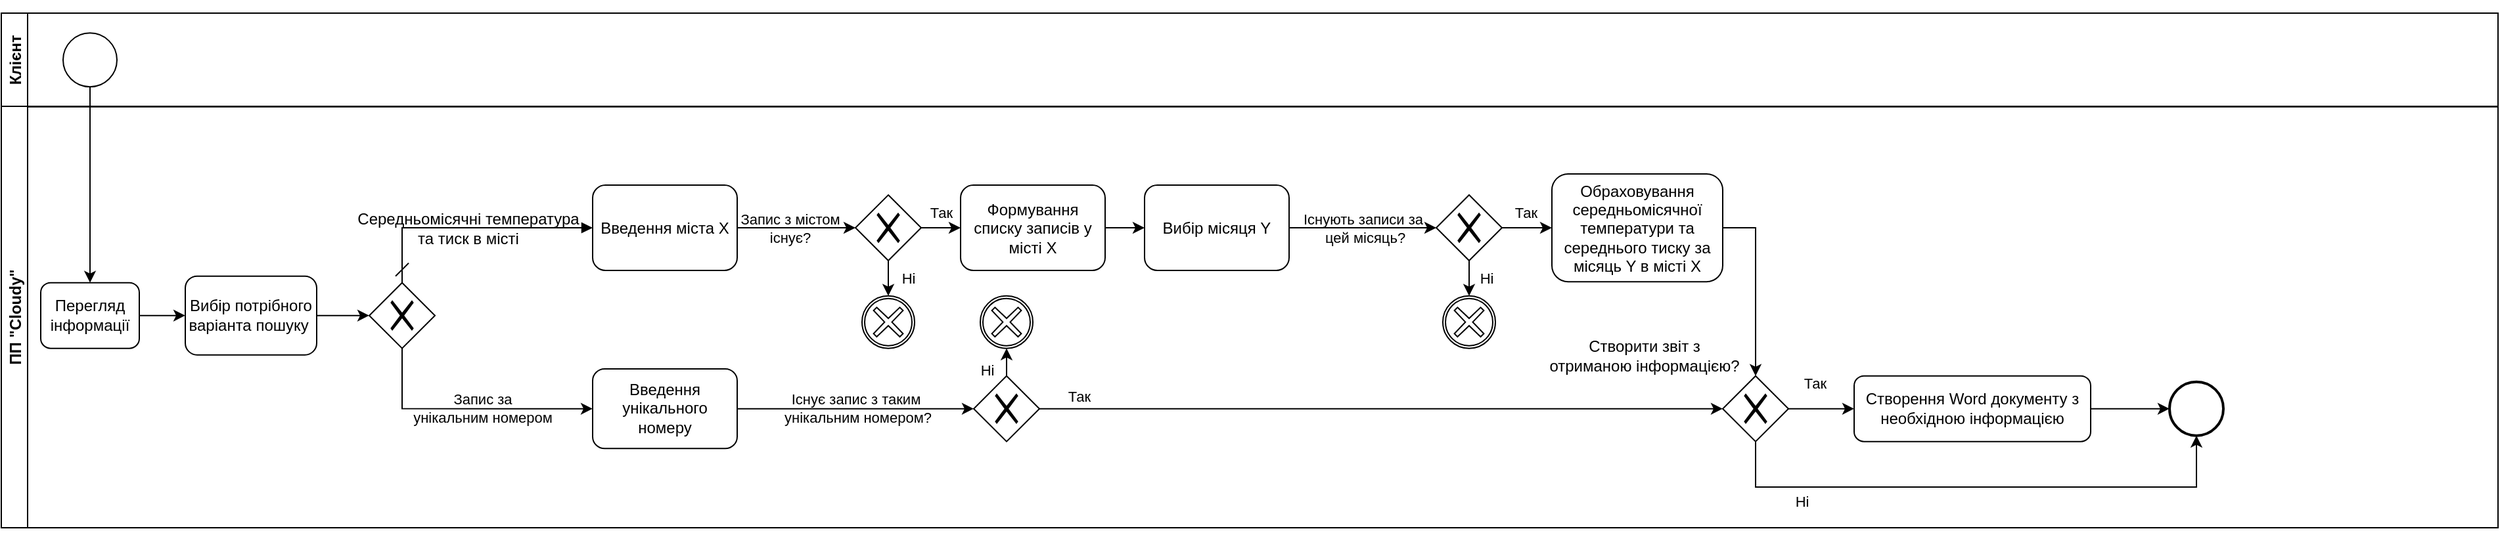 <mxfile version="13.9.9" type="device"><diagram id="jX7A7fqC59R0A6pDkDlC" name="BPMN"><mxGraphModel dx="-106" dy="633" grid="1" gridSize="10" guides="1" tooltips="1" connect="1" arrows="1" fold="1" page="1" pageScale="1" pageWidth="827" pageHeight="1169" math="0" shadow="0"><root><mxCell id="0"/><mxCell id="1" parent="0"/><mxCell id="qwL0thjTW_urgr0m1G49-43" value="" style="group" parent="1" vertex="1" connectable="0"><mxGeometry x="1060" y="1088.67" width="1900" height="420" as="geometry"/></mxCell><mxCell id="qwL0thjTW_urgr0m1G49-1" value="Клієнт" style="swimlane;startSize=20;horizontal=0;" parent="qwL0thjTW_urgr0m1G49-43" vertex="1"><mxGeometry y="9.33" width="1900" height="71.33" as="geometry"><mxRectangle x="1060" y="1090" width="30" height="60" as="alternateBounds"/></mxGeometry></mxCell><mxCell id="qwL0thjTW_urgr0m1G49-2" value="" style="ellipse;whiteSpace=wrap;html=1;aspect=fixed;" parent="qwL0thjTW_urgr0m1G49-1" vertex="1"><mxGeometry x="47" y="15.17" width="41" height="41" as="geometry"/></mxCell><mxCell id="_UHgrcl7k6KCFq1lHl16-33" value="Ні" style="edgeStyle=orthogonalEdgeStyle;rounded=0;orthogonalLoop=1;jettySize=auto;html=1;exitX=0.5;exitY=0;exitDx=0;exitDy=0;entryX=0.5;entryY=1;entryDx=0;entryDy=0;labelBackgroundColor=none;" edge="1" parent="qwL0thjTW_urgr0m1G49-43" source="_UHgrcl7k6KCFq1lHl16-13" target="_UHgrcl7k6KCFq1lHl16-14"><mxGeometry x="-0.587" y="15" relative="1" as="geometry"><mxPoint as="offset"/></mxGeometry></mxCell><mxCell id="_UHgrcl7k6KCFq1lHl16-13" value="" style="shape=mxgraph.bpmn.shape;html=1;verticalLabelPosition=bottom;labelBackgroundColor=#ffffff;verticalAlign=top;align=center;perimeter=rhombusPerimeter;background=gateway;outlineConnect=0;outline=none;symbol=exclusiveGw;" vertex="1" parent="qwL0thjTW_urgr0m1G49-43"><mxGeometry x="740" y="285.67" width="50" height="50" as="geometry"/></mxCell><mxCell id="_UHgrcl7k6KCFq1lHl16-14" value="" style="shape=mxgraph.bpmn.shape;html=1;verticalLabelPosition=bottom;labelBackgroundColor=#ffffff;verticalAlign=top;align=center;perimeter=ellipsePerimeter;outlineConnect=0;outline=boundInt;symbol=cancel;" vertex="1" parent="qwL0thjTW_urgr0m1G49-43"><mxGeometry x="745" y="224.67" width="40" height="40" as="geometry"/></mxCell><mxCell id="_UHgrcl7k6KCFq1lHl16-21" value="" style="shape=mxgraph.bpmn.shape;html=1;verticalLabelPosition=bottom;labelBackgroundColor=#ffffff;verticalAlign=top;align=center;perimeter=rhombusPerimeter;background=gateway;outlineConnect=0;outline=none;symbol=exclusiveGw;" vertex="1" parent="qwL0thjTW_urgr0m1G49-43"><mxGeometry x="1092" y="147.84" width="50" height="50" as="geometry"/></mxCell><mxCell id="_UHgrcl7k6KCFq1lHl16-22" value="" style="shape=mxgraph.bpmn.shape;html=1;verticalLabelPosition=bottom;labelBackgroundColor=#ffffff;verticalAlign=top;align=center;perimeter=ellipsePerimeter;outlineConnect=0;outline=boundInt;symbol=cancel;" vertex="1" parent="qwL0thjTW_urgr0m1G49-43"><mxGeometry x="1097" y="224.67" width="40" height="40" as="geometry"/></mxCell><mxCell id="_UHgrcl7k6KCFq1lHl16-20" value="Ні" style="edgeStyle=orthogonalEdgeStyle;rounded=0;orthogonalLoop=1;jettySize=auto;html=1;exitX=0.5;exitY=1;exitDx=0;exitDy=0;entryX=0.5;entryY=0;entryDx=0;entryDy=0;" edge="1" parent="qwL0thjTW_urgr0m1G49-43" source="_UHgrcl7k6KCFq1lHl16-21" target="_UHgrcl7k6KCFq1lHl16-22"><mxGeometry x="0.006" y="13" relative="1" as="geometry"><mxPoint as="offset"/></mxGeometry></mxCell><mxCell id="_UHgrcl7k6KCFq1lHl16-24" value="Обраховування середньомісячної температури та середнього тиску за місяць Y в місті Х" style="shape=ext;rounded=1;html=1;whiteSpace=wrap;" vertex="1" parent="qwL0thjTW_urgr0m1G49-43"><mxGeometry x="1180" y="131.77" width="130" height="82.15" as="geometry"/></mxCell><mxCell id="_UHgrcl7k6KCFq1lHl16-25" value="Так" style="edgeStyle=orthogonalEdgeStyle;rounded=0;orthogonalLoop=1;jettySize=auto;html=1;exitX=1;exitY=0.5;exitDx=0;exitDy=0;entryX=0;entryY=0.5;entryDx=0;entryDy=0;" edge="1" parent="qwL0thjTW_urgr0m1G49-43" source="_UHgrcl7k6KCFq1lHl16-21" target="_UHgrcl7k6KCFq1lHl16-24"><mxGeometry x="-0.053" y="12" relative="1" as="geometry"><mxPoint as="offset"/></mxGeometry></mxCell><mxCell id="_UHgrcl7k6KCFq1lHl16-34" value="Створити звіт з &lt;br&gt;отриманою інформацією?" style="text;html=1;align=center;verticalAlign=middle;resizable=0;points=[];autosize=1;" vertex="1" parent="qwL0thjTW_urgr0m1G49-43"><mxGeometry x="1170" y="255.67" width="160" height="30" as="geometry"/></mxCell><mxCell id="_UHgrcl7k6KCFq1lHl16-35" value="Середньомісячні температура &lt;br&gt;та тиск в місті" style="text;html=1;align=center;verticalAlign=middle;resizable=0;points=[];autosize=1;" vertex="1" parent="qwL0thjTW_urgr0m1G49-43"><mxGeometry x="265" y="157.84" width="180" height="30" as="geometry"/></mxCell><mxCell id="qwL0thjTW_urgr0m1G49-44" value="" style="shape=mxgraph.bpmn.shape;html=1;verticalLabelPosition=bottom;labelBackgroundColor=#ffffff;verticalAlign=top;align=center;perimeter=rhombusPerimeter;background=gateway;outlineConnect=0;outline=none;symbol=exclusiveGw;" parent="qwL0thjTW_urgr0m1G49-43" vertex="1"><mxGeometry x="280" y="214.67" width="50" height="50" as="geometry"/></mxCell><mxCell id="_UHgrcl7k6KCFq1lHl16-8" value="" style="shape=mxgraph.bpmn.shape;html=1;verticalLabelPosition=bottom;labelBackgroundColor=#ffffff;verticalAlign=top;align=center;perimeter=rhombusPerimeter;background=gateway;outlineConnect=0;outline=none;symbol=exclusiveGw;" vertex="1" parent="qwL0thjTW_urgr0m1G49-43"><mxGeometry x="650" y="147.85" width="50" height="50" as="geometry"/></mxCell><mxCell id="_UHgrcl7k6KCFq1lHl16-10" value="" style="shape=mxgraph.bpmn.shape;html=1;verticalLabelPosition=bottom;labelBackgroundColor=#ffffff;verticalAlign=top;align=center;perimeter=ellipsePerimeter;outlineConnect=0;outline=boundInt;symbol=cancel;" vertex="1" parent="qwL0thjTW_urgr0m1G49-43"><mxGeometry x="655" y="224.67" width="40" height="40" as="geometry"/></mxCell><mxCell id="_UHgrcl7k6KCFq1lHl16-11" value="Ні" style="edgeStyle=orthogonalEdgeStyle;rounded=0;orthogonalLoop=1;jettySize=auto;html=1;exitX=0.5;exitY=1;exitDx=0;exitDy=0;entryX=0.5;entryY=0;entryDx=0;entryDy=0;" edge="1" parent="qwL0thjTW_urgr0m1G49-43" source="_UHgrcl7k6KCFq1lHl16-8" target="_UHgrcl7k6KCFq1lHl16-10"><mxGeometry x="0.006" y="15" relative="1" as="geometry"><mxPoint as="offset"/></mxGeometry></mxCell><mxCell id="_UHgrcl7k6KCFq1lHl16-16" value="Формування списку записів у місті Х" style="shape=ext;rounded=1;html=1;whiteSpace=wrap;" vertex="1" parent="qwL0thjTW_urgr0m1G49-43"><mxGeometry x="730" y="140.35" width="110" height="65" as="geometry"/></mxCell><mxCell id="_UHgrcl7k6KCFq1lHl16-17" value="Так" style="edgeStyle=orthogonalEdgeStyle;rounded=0;orthogonalLoop=1;jettySize=auto;html=1;exitX=1;exitY=0.5;exitDx=0;exitDy=0;entryX=0;entryY=0.5;entryDx=0;entryDy=0;" edge="1" parent="qwL0thjTW_urgr0m1G49-43" source="_UHgrcl7k6KCFq1lHl16-8" target="_UHgrcl7k6KCFq1lHl16-16"><mxGeometry y="12" relative="1" as="geometry"><mxPoint as="offset"/></mxGeometry></mxCell><mxCell id="qwL0thjTW_urgr0m1G49-3" value="ПП &quot;Cloudy&quot;" style="swimlane;startSize=20;horizontal=0;" parent="1" vertex="1"><mxGeometry x="1060" y="1169" width="1900" height="321" as="geometry"><mxRectangle x="1060" y="1160" width="760" height="130" as="alternateBounds"/></mxGeometry></mxCell><mxCell id="qwL0thjTW_urgr0m1G49-42" style="edgeStyle=orthogonalEdgeStyle;rounded=0;orthogonalLoop=1;jettySize=auto;html=1;exitX=1;exitY=0.5;exitDx=0;exitDy=0;entryX=0;entryY=0.5;entryDx=0;entryDy=0;" parent="qwL0thjTW_urgr0m1G49-3" source="qwL0thjTW_urgr0m1G49-5" target="qwL0thjTW_urgr0m1G49-41" edge="1"><mxGeometry relative="1" as="geometry"/></mxCell><mxCell id="qwL0thjTW_urgr0m1G49-5" value="Перегляд інформації" style="shape=ext;rounded=1;html=1;whiteSpace=wrap;" parent="qwL0thjTW_urgr0m1G49-3" vertex="1"><mxGeometry x="30" y="134.33" width="75" height="50" as="geometry"/></mxCell><mxCell id="_UHgrcl7k6KCFq1lHl16-30" style="edgeStyle=orthogonalEdgeStyle;rounded=0;orthogonalLoop=1;jettySize=auto;html=1;exitX=1;exitY=0.5;exitDx=0;exitDy=0;entryX=0;entryY=0.5;entryDx=0;entryDy=0;" edge="1" parent="qwL0thjTW_urgr0m1G49-3" source="qwL0thjTW_urgr0m1G49-37" target="qwL0thjTW_urgr0m1G49-39"><mxGeometry relative="1" as="geometry"/></mxCell><mxCell id="qwL0thjTW_urgr0m1G49-37" value="Створення Word документу з необхідною інформацією" style="shape=ext;rounded=1;html=1;whiteSpace=wrap;" parent="qwL0thjTW_urgr0m1G49-3" vertex="1"><mxGeometry x="1410" y="205.34" width="180" height="50" as="geometry"/></mxCell><mxCell id="qwL0thjTW_urgr0m1G49-39" value="" style="ellipse;whiteSpace=wrap;html=1;aspect=fixed;strokeWidth=2;" parent="qwL0thjTW_urgr0m1G49-3" vertex="1"><mxGeometry x="1650" y="209.84" width="41" height="41" as="geometry"/></mxCell><mxCell id="qwL0thjTW_urgr0m1G49-41" value="Вибір потрібного варіанта пошуку&amp;nbsp;" style="shape=ext;rounded=1;html=1;whiteSpace=wrap;" parent="qwL0thjTW_urgr0m1G49-3" vertex="1"><mxGeometry x="140" y="129.34" width="100" height="60" as="geometry"/></mxCell><mxCell id="qwL0thjTW_urgr0m1G49-46" value="Введення міста Х" style="shape=ext;rounded=1;html=1;whiteSpace=wrap;" parent="qwL0thjTW_urgr0m1G49-3" vertex="1"><mxGeometry x="450" y="60" width="110" height="65" as="geometry"/></mxCell><mxCell id="qwL0thjTW_urgr0m1G49-48" value="Введення унікального номеру" style="shape=ext;rounded=1;html=1;whiteSpace=wrap;" parent="qwL0thjTW_urgr0m1G49-3" vertex="1"><mxGeometry x="450" y="200" width="110" height="60.67" as="geometry"/></mxCell><mxCell id="_UHgrcl7k6KCFq1lHl16-18" value="Вибір місяця Y" style="shape=ext;rounded=1;html=1;whiteSpace=wrap;" vertex="1" parent="qwL0thjTW_urgr0m1G49-3"><mxGeometry x="870" y="60" width="110" height="65" as="geometry"/></mxCell><mxCell id="_UHgrcl7k6KCFq1lHl16-29" value="Так" style="edgeStyle=orthogonalEdgeStyle;rounded=0;orthogonalLoop=1;jettySize=auto;html=1;exitX=1;exitY=0.5;exitDx=0;exitDy=0;entryX=0;entryY=0.5;entryDx=0;entryDy=0;" edge="1" parent="qwL0thjTW_urgr0m1G49-3" source="_UHgrcl7k6KCFq1lHl16-26" target="qwL0thjTW_urgr0m1G49-37"><mxGeometry x="-0.2" y="19" relative="1" as="geometry"><mxPoint as="offset"/></mxGeometry></mxCell><mxCell id="_UHgrcl7k6KCFq1lHl16-31" value="Ні" style="edgeStyle=orthogonalEdgeStyle;rounded=0;orthogonalLoop=1;jettySize=auto;html=1;exitX=0.5;exitY=1;exitDx=0;exitDy=0;entryX=0.5;entryY=1;entryDx=0;entryDy=0;" edge="1" parent="qwL0thjTW_urgr0m1G49-3" source="_UHgrcl7k6KCFq1lHl16-26" target="qwL0thjTW_urgr0m1G49-39"><mxGeometry x="-0.66" y="-11" relative="1" as="geometry"><Array as="points"><mxPoint x="1335" y="290"/><mxPoint x="1671" y="290"/></Array><mxPoint as="offset"/></mxGeometry></mxCell><mxCell id="_UHgrcl7k6KCFq1lHl16-26" value="" style="shape=mxgraph.bpmn.shape;html=1;verticalLabelPosition=bottom;labelBackgroundColor=#ffffff;verticalAlign=top;align=center;perimeter=rhombusPerimeter;background=gateway;outlineConnect=0;outline=none;symbol=exclusiveGw;" vertex="1" parent="qwL0thjTW_urgr0m1G49-3"><mxGeometry x="1310" y="205.34" width="50" height="50" as="geometry"/></mxCell><mxCell id="qwL0thjTW_urgr0m1G49-4" value="" style="endArrow=classic;html=1;entryX=0.5;entryY=0;entryDx=0;entryDy=0;exitX=0.5;exitY=1;exitDx=0;exitDy=0;" parent="1" source="qwL0thjTW_urgr0m1G49-2" target="qwL0thjTW_urgr0m1G49-5" edge="1"><mxGeometry width="50" height="50" relative="1" as="geometry"><mxPoint x="2187.38" y="2243.17" as="sourcePoint"/><mxPoint x="2187" y="2289" as="targetPoint"/></mxGeometry></mxCell><mxCell id="_UHgrcl7k6KCFq1lHl16-15" value="Існує запис з таким&lt;br&gt;&amp;nbsp;унікальним номером?" style="edgeStyle=orthogonalEdgeStyle;rounded=0;orthogonalLoop=1;jettySize=auto;html=1;exitX=1;exitY=0.5;exitDx=0;exitDy=0;entryX=0;entryY=0.5;entryDx=0;entryDy=0;labelBackgroundColor=none;" edge="1" parent="1" source="qwL0thjTW_urgr0m1G49-48" target="_UHgrcl7k6KCFq1lHl16-13"><mxGeometry relative="1" as="geometry"/></mxCell><mxCell id="_UHgrcl7k6KCFq1lHl16-28" value="Так" style="edgeStyle=orthogonalEdgeStyle;rounded=0;orthogonalLoop=1;jettySize=auto;html=1;exitX=1;exitY=0.5;exitDx=0;exitDy=0;entryX=0;entryY=0.5;entryDx=0;entryDy=0;" edge="1" parent="1" source="_UHgrcl7k6KCFq1lHl16-13" target="_UHgrcl7k6KCFq1lHl16-26"><mxGeometry x="-0.885" y="9" relative="1" as="geometry"><mxPoint x="2350" y="1349" as="targetPoint"/><mxPoint as="offset"/></mxGeometry></mxCell><mxCell id="_UHgrcl7k6KCFq1lHl16-23" value="Існують записи за&lt;br&gt;&amp;nbsp;цей місяць?" style="edgeStyle=orthogonalEdgeStyle;rounded=0;orthogonalLoop=1;jettySize=auto;html=1;exitX=1;exitY=0.5;exitDx=0;exitDy=0;entryX=0;entryY=0.5;entryDx=0;entryDy=0;labelBackgroundColor=none;" edge="1" parent="1" source="_UHgrcl7k6KCFq1lHl16-18" target="_UHgrcl7k6KCFq1lHl16-21"><mxGeometry relative="1" as="geometry"/></mxCell><mxCell id="_UHgrcl7k6KCFq1lHl16-27" style="edgeStyle=orthogonalEdgeStyle;rounded=0;orthogonalLoop=1;jettySize=auto;html=1;exitX=1;exitY=0.5;exitDx=0;exitDy=0;entryX=0.5;entryY=0;entryDx=0;entryDy=0;" edge="1" parent="1" source="_UHgrcl7k6KCFq1lHl16-24" target="_UHgrcl7k6KCFq1lHl16-26"><mxGeometry relative="1" as="geometry"/></mxCell><mxCell id="qwL0thjTW_urgr0m1G49-45" style="edgeStyle=orthogonalEdgeStyle;rounded=0;orthogonalLoop=1;jettySize=auto;html=1;exitX=1;exitY=0.5;exitDx=0;exitDy=0;entryX=0;entryY=0.5;entryDx=0;entryDy=0;" parent="1" source="qwL0thjTW_urgr0m1G49-41" target="qwL0thjTW_urgr0m1G49-44" edge="1"><mxGeometry relative="1" as="geometry"/></mxCell><mxCell id="_UHgrcl7k6KCFq1lHl16-1" value="Запис за &lt;br&gt;унікальним номером" style="edgeStyle=orthogonalEdgeStyle;rounded=0;orthogonalLoop=1;jettySize=auto;html=1;exitX=0.5;exitY=1;exitDx=0;exitDy=0;entryX=0;entryY=0.5;entryDx=0;entryDy=0;labelBackgroundColor=none;" edge="1" parent="1" source="qwL0thjTW_urgr0m1G49-44" target="qwL0thjTW_urgr0m1G49-48"><mxGeometry x="0.116" relative="1" as="geometry"><mxPoint as="offset"/></mxGeometry></mxCell><mxCell id="_UHgrcl7k6KCFq1lHl16-32" value="" style="startArrow=dash;startSize=8;endArrow=block;endFill=1;endSize=6;html=1;labelBackgroundColor=none;entryX=0;entryY=0.5;entryDx=0;entryDy=0;exitX=0.5;exitY=0;exitDx=0;exitDy=0;edgeStyle=orthogonalEdgeStyle;rounded=0;" edge="1" parent="1" source="qwL0thjTW_urgr0m1G49-44" target="qwL0thjTW_urgr0m1G49-46"><mxGeometry width="100" relative="1" as="geometry"><mxPoint x="1410" y="1310" as="sourcePoint"/><mxPoint x="1510" y="1310" as="targetPoint"/></mxGeometry></mxCell><mxCell id="_UHgrcl7k6KCFq1lHl16-9" value="Запис з містом&lt;br&gt;існує?" style="edgeStyle=orthogonalEdgeStyle;rounded=0;orthogonalLoop=1;jettySize=auto;html=1;exitX=1;exitY=0.5;exitDx=0;exitDy=0;entryX=0;entryY=0.5;entryDx=0;entryDy=0;labelBackgroundColor=none;" edge="1" parent="1" source="qwL0thjTW_urgr0m1G49-46" target="_UHgrcl7k6KCFq1lHl16-8"><mxGeometry x="-0.111" relative="1" as="geometry"><Array as="points"><mxPoint x="1680" y="1262"/><mxPoint x="1680" y="1262"/></Array><mxPoint as="offset"/></mxGeometry></mxCell><mxCell id="_UHgrcl7k6KCFq1lHl16-19" style="edgeStyle=orthogonalEdgeStyle;rounded=0;orthogonalLoop=1;jettySize=auto;html=1;exitX=1;exitY=0.5;exitDx=0;exitDy=0;entryX=0;entryY=0.5;entryDx=0;entryDy=0;" edge="1" parent="1" source="_UHgrcl7k6KCFq1lHl16-16" target="_UHgrcl7k6KCFq1lHl16-18"><mxGeometry relative="1" as="geometry"/></mxCell></root></mxGraphModel></diagram></mxfile>